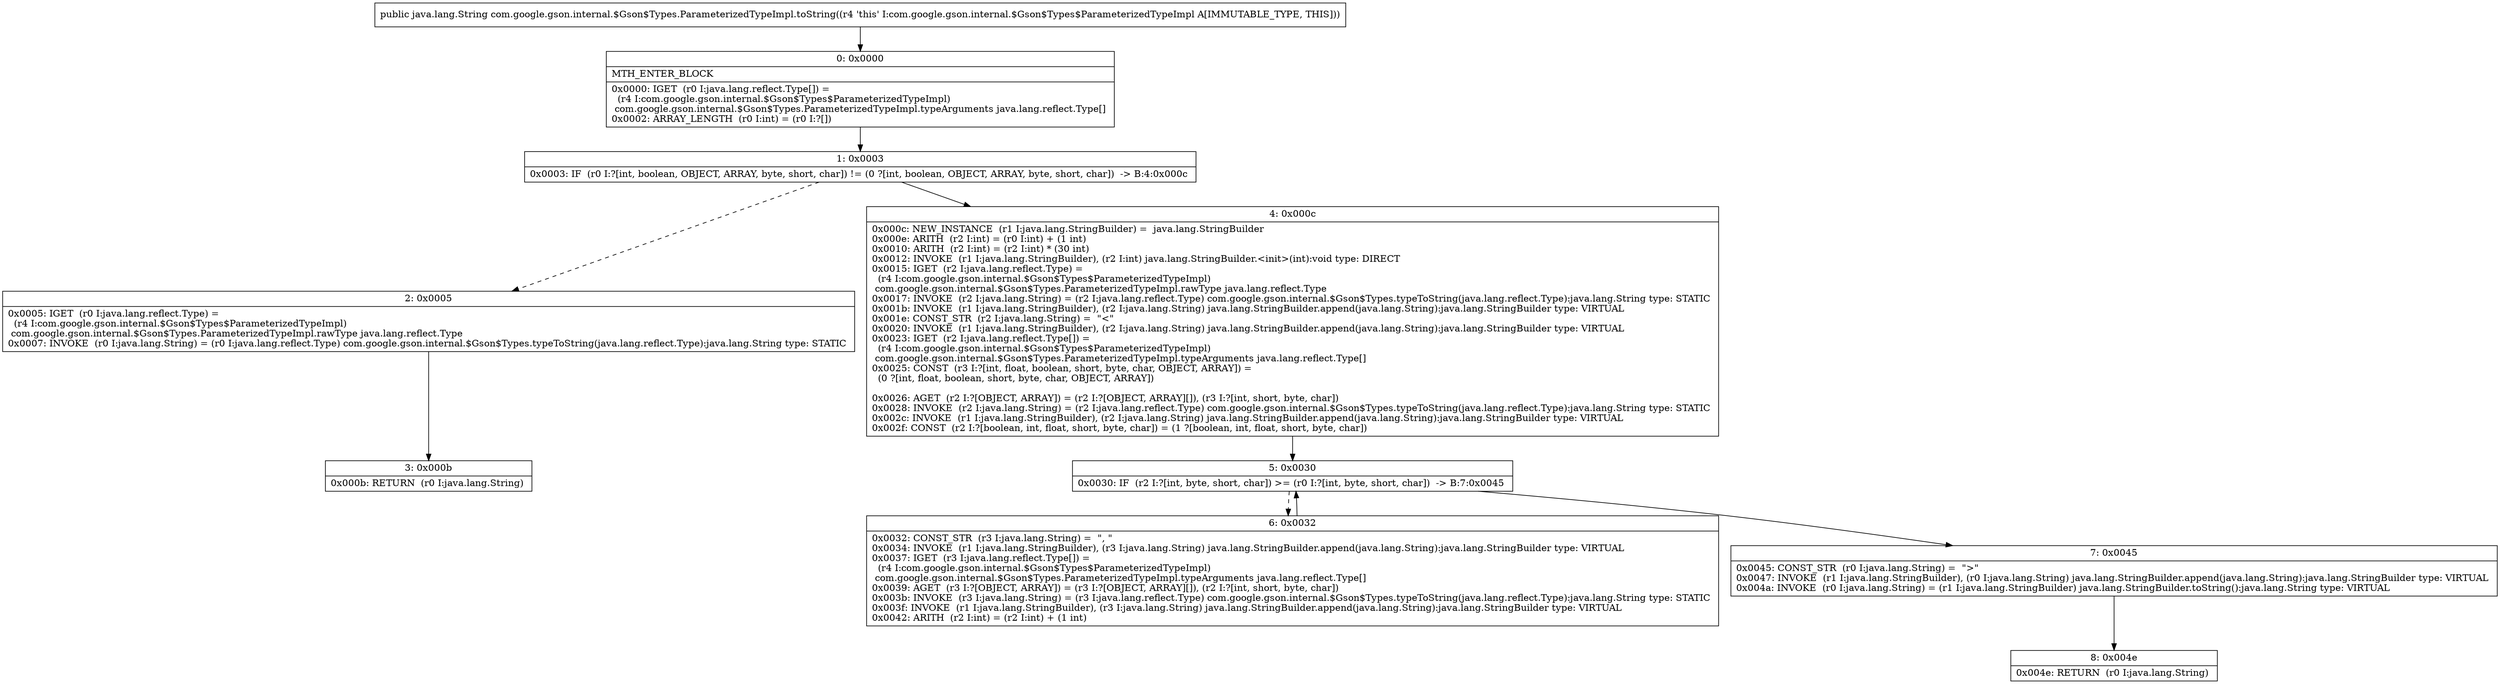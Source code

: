 digraph "CFG forcom.google.gson.internal.$Gson$Types.ParameterizedTypeImpl.toString()Ljava\/lang\/String;" {
Node_0 [shape=record,label="{0\:\ 0x0000|MTH_ENTER_BLOCK\l|0x0000: IGET  (r0 I:java.lang.reflect.Type[]) = \l  (r4 I:com.google.gson.internal.$Gson$Types$ParameterizedTypeImpl)\l com.google.gson.internal.$Gson$Types.ParameterizedTypeImpl.typeArguments java.lang.reflect.Type[] \l0x0002: ARRAY_LENGTH  (r0 I:int) = (r0 I:?[]) \l}"];
Node_1 [shape=record,label="{1\:\ 0x0003|0x0003: IF  (r0 I:?[int, boolean, OBJECT, ARRAY, byte, short, char]) != (0 ?[int, boolean, OBJECT, ARRAY, byte, short, char])  \-\> B:4:0x000c \l}"];
Node_2 [shape=record,label="{2\:\ 0x0005|0x0005: IGET  (r0 I:java.lang.reflect.Type) = \l  (r4 I:com.google.gson.internal.$Gson$Types$ParameterizedTypeImpl)\l com.google.gson.internal.$Gson$Types.ParameterizedTypeImpl.rawType java.lang.reflect.Type \l0x0007: INVOKE  (r0 I:java.lang.String) = (r0 I:java.lang.reflect.Type) com.google.gson.internal.$Gson$Types.typeToString(java.lang.reflect.Type):java.lang.String type: STATIC \l}"];
Node_3 [shape=record,label="{3\:\ 0x000b|0x000b: RETURN  (r0 I:java.lang.String) \l}"];
Node_4 [shape=record,label="{4\:\ 0x000c|0x000c: NEW_INSTANCE  (r1 I:java.lang.StringBuilder) =  java.lang.StringBuilder \l0x000e: ARITH  (r2 I:int) = (r0 I:int) + (1 int) \l0x0010: ARITH  (r2 I:int) = (r2 I:int) * (30 int) \l0x0012: INVOKE  (r1 I:java.lang.StringBuilder), (r2 I:int) java.lang.StringBuilder.\<init\>(int):void type: DIRECT \l0x0015: IGET  (r2 I:java.lang.reflect.Type) = \l  (r4 I:com.google.gson.internal.$Gson$Types$ParameterizedTypeImpl)\l com.google.gson.internal.$Gson$Types.ParameterizedTypeImpl.rawType java.lang.reflect.Type \l0x0017: INVOKE  (r2 I:java.lang.String) = (r2 I:java.lang.reflect.Type) com.google.gson.internal.$Gson$Types.typeToString(java.lang.reflect.Type):java.lang.String type: STATIC \l0x001b: INVOKE  (r1 I:java.lang.StringBuilder), (r2 I:java.lang.String) java.lang.StringBuilder.append(java.lang.String):java.lang.StringBuilder type: VIRTUAL \l0x001e: CONST_STR  (r2 I:java.lang.String) =  \"\<\" \l0x0020: INVOKE  (r1 I:java.lang.StringBuilder), (r2 I:java.lang.String) java.lang.StringBuilder.append(java.lang.String):java.lang.StringBuilder type: VIRTUAL \l0x0023: IGET  (r2 I:java.lang.reflect.Type[]) = \l  (r4 I:com.google.gson.internal.$Gson$Types$ParameterizedTypeImpl)\l com.google.gson.internal.$Gson$Types.ParameterizedTypeImpl.typeArguments java.lang.reflect.Type[] \l0x0025: CONST  (r3 I:?[int, float, boolean, short, byte, char, OBJECT, ARRAY]) = \l  (0 ?[int, float, boolean, short, byte, char, OBJECT, ARRAY])\l \l0x0026: AGET  (r2 I:?[OBJECT, ARRAY]) = (r2 I:?[OBJECT, ARRAY][]), (r3 I:?[int, short, byte, char]) \l0x0028: INVOKE  (r2 I:java.lang.String) = (r2 I:java.lang.reflect.Type) com.google.gson.internal.$Gson$Types.typeToString(java.lang.reflect.Type):java.lang.String type: STATIC \l0x002c: INVOKE  (r1 I:java.lang.StringBuilder), (r2 I:java.lang.String) java.lang.StringBuilder.append(java.lang.String):java.lang.StringBuilder type: VIRTUAL \l0x002f: CONST  (r2 I:?[boolean, int, float, short, byte, char]) = (1 ?[boolean, int, float, short, byte, char]) \l}"];
Node_5 [shape=record,label="{5\:\ 0x0030|0x0030: IF  (r2 I:?[int, byte, short, char]) \>= (r0 I:?[int, byte, short, char])  \-\> B:7:0x0045 \l}"];
Node_6 [shape=record,label="{6\:\ 0x0032|0x0032: CONST_STR  (r3 I:java.lang.String) =  \", \" \l0x0034: INVOKE  (r1 I:java.lang.StringBuilder), (r3 I:java.lang.String) java.lang.StringBuilder.append(java.lang.String):java.lang.StringBuilder type: VIRTUAL \l0x0037: IGET  (r3 I:java.lang.reflect.Type[]) = \l  (r4 I:com.google.gson.internal.$Gson$Types$ParameterizedTypeImpl)\l com.google.gson.internal.$Gson$Types.ParameterizedTypeImpl.typeArguments java.lang.reflect.Type[] \l0x0039: AGET  (r3 I:?[OBJECT, ARRAY]) = (r3 I:?[OBJECT, ARRAY][]), (r2 I:?[int, short, byte, char]) \l0x003b: INVOKE  (r3 I:java.lang.String) = (r3 I:java.lang.reflect.Type) com.google.gson.internal.$Gson$Types.typeToString(java.lang.reflect.Type):java.lang.String type: STATIC \l0x003f: INVOKE  (r1 I:java.lang.StringBuilder), (r3 I:java.lang.String) java.lang.StringBuilder.append(java.lang.String):java.lang.StringBuilder type: VIRTUAL \l0x0042: ARITH  (r2 I:int) = (r2 I:int) + (1 int) \l}"];
Node_7 [shape=record,label="{7\:\ 0x0045|0x0045: CONST_STR  (r0 I:java.lang.String) =  \"\>\" \l0x0047: INVOKE  (r1 I:java.lang.StringBuilder), (r0 I:java.lang.String) java.lang.StringBuilder.append(java.lang.String):java.lang.StringBuilder type: VIRTUAL \l0x004a: INVOKE  (r0 I:java.lang.String) = (r1 I:java.lang.StringBuilder) java.lang.StringBuilder.toString():java.lang.String type: VIRTUAL \l}"];
Node_8 [shape=record,label="{8\:\ 0x004e|0x004e: RETURN  (r0 I:java.lang.String) \l}"];
MethodNode[shape=record,label="{public java.lang.String com.google.gson.internal.$Gson$Types.ParameterizedTypeImpl.toString((r4 'this' I:com.google.gson.internal.$Gson$Types$ParameterizedTypeImpl A[IMMUTABLE_TYPE, THIS])) }"];
MethodNode -> Node_0;
Node_0 -> Node_1;
Node_1 -> Node_2[style=dashed];
Node_1 -> Node_4;
Node_2 -> Node_3;
Node_4 -> Node_5;
Node_5 -> Node_6[style=dashed];
Node_5 -> Node_7;
Node_6 -> Node_5;
Node_7 -> Node_8;
}

